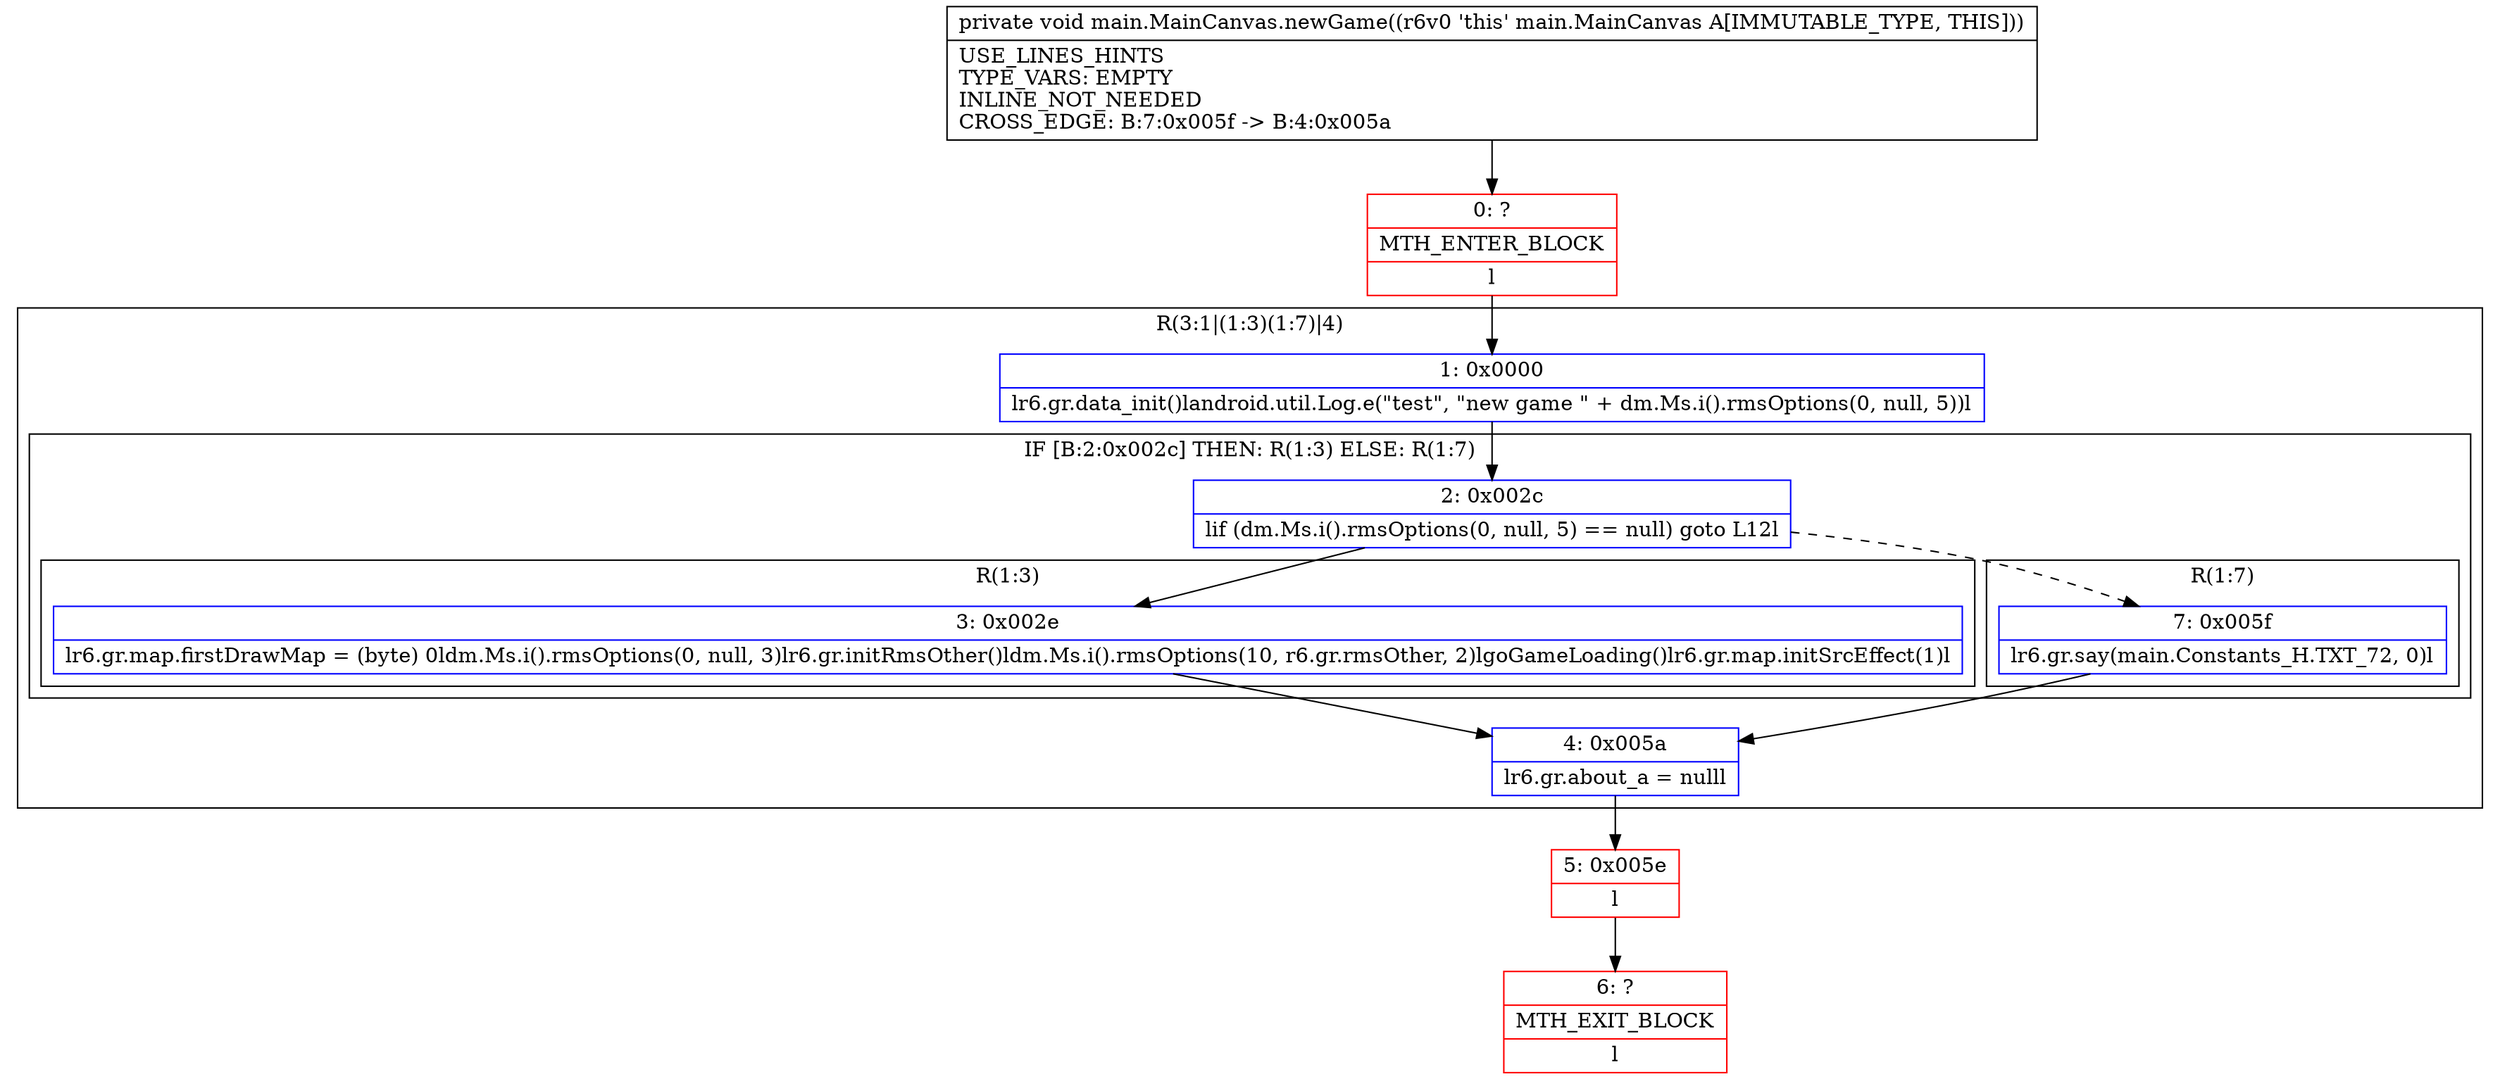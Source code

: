 digraph "CFG formain.MainCanvas.newGame()V" {
subgraph cluster_Region_297631249 {
label = "R(3:1|(1:3)(1:7)|4)";
node [shape=record,color=blue];
Node_1 [shape=record,label="{1\:\ 0x0000|lr6.gr.data_init()landroid.util.Log.e(\"test\", \"new game \" + dm.Ms.i().rmsOptions(0, null, 5))l}"];
subgraph cluster_IfRegion_997736220 {
label = "IF [B:2:0x002c] THEN: R(1:3) ELSE: R(1:7)";
node [shape=record,color=blue];
Node_2 [shape=record,label="{2\:\ 0x002c|lif (dm.Ms.i().rmsOptions(0, null, 5) == null) goto L12l}"];
subgraph cluster_Region_1640451819 {
label = "R(1:3)";
node [shape=record,color=blue];
Node_3 [shape=record,label="{3\:\ 0x002e|lr6.gr.map.firstDrawMap = (byte) 0ldm.Ms.i().rmsOptions(0, null, 3)lr6.gr.initRmsOther()ldm.Ms.i().rmsOptions(10, r6.gr.rmsOther, 2)lgoGameLoading()lr6.gr.map.initSrcEffect(1)l}"];
}
subgraph cluster_Region_1147029709 {
label = "R(1:7)";
node [shape=record,color=blue];
Node_7 [shape=record,label="{7\:\ 0x005f|lr6.gr.say(main.Constants_H.TXT_72, 0)l}"];
}
}
Node_4 [shape=record,label="{4\:\ 0x005a|lr6.gr.about_a = nulll}"];
}
Node_0 [shape=record,color=red,label="{0\:\ ?|MTH_ENTER_BLOCK\l|l}"];
Node_5 [shape=record,color=red,label="{5\:\ 0x005e|l}"];
Node_6 [shape=record,color=red,label="{6\:\ ?|MTH_EXIT_BLOCK\l|l}"];
MethodNode[shape=record,label="{private void main.MainCanvas.newGame((r6v0 'this' main.MainCanvas A[IMMUTABLE_TYPE, THIS]))  | USE_LINES_HINTS\lTYPE_VARS: EMPTY\lINLINE_NOT_NEEDED\lCROSS_EDGE: B:7:0x005f \-\> B:4:0x005a\l}"];
MethodNode -> Node_0;
Node_1 -> Node_2;
Node_2 -> Node_3;
Node_2 -> Node_7[style=dashed];
Node_3 -> Node_4;
Node_7 -> Node_4;
Node_4 -> Node_5;
Node_0 -> Node_1;
Node_5 -> Node_6;
}

